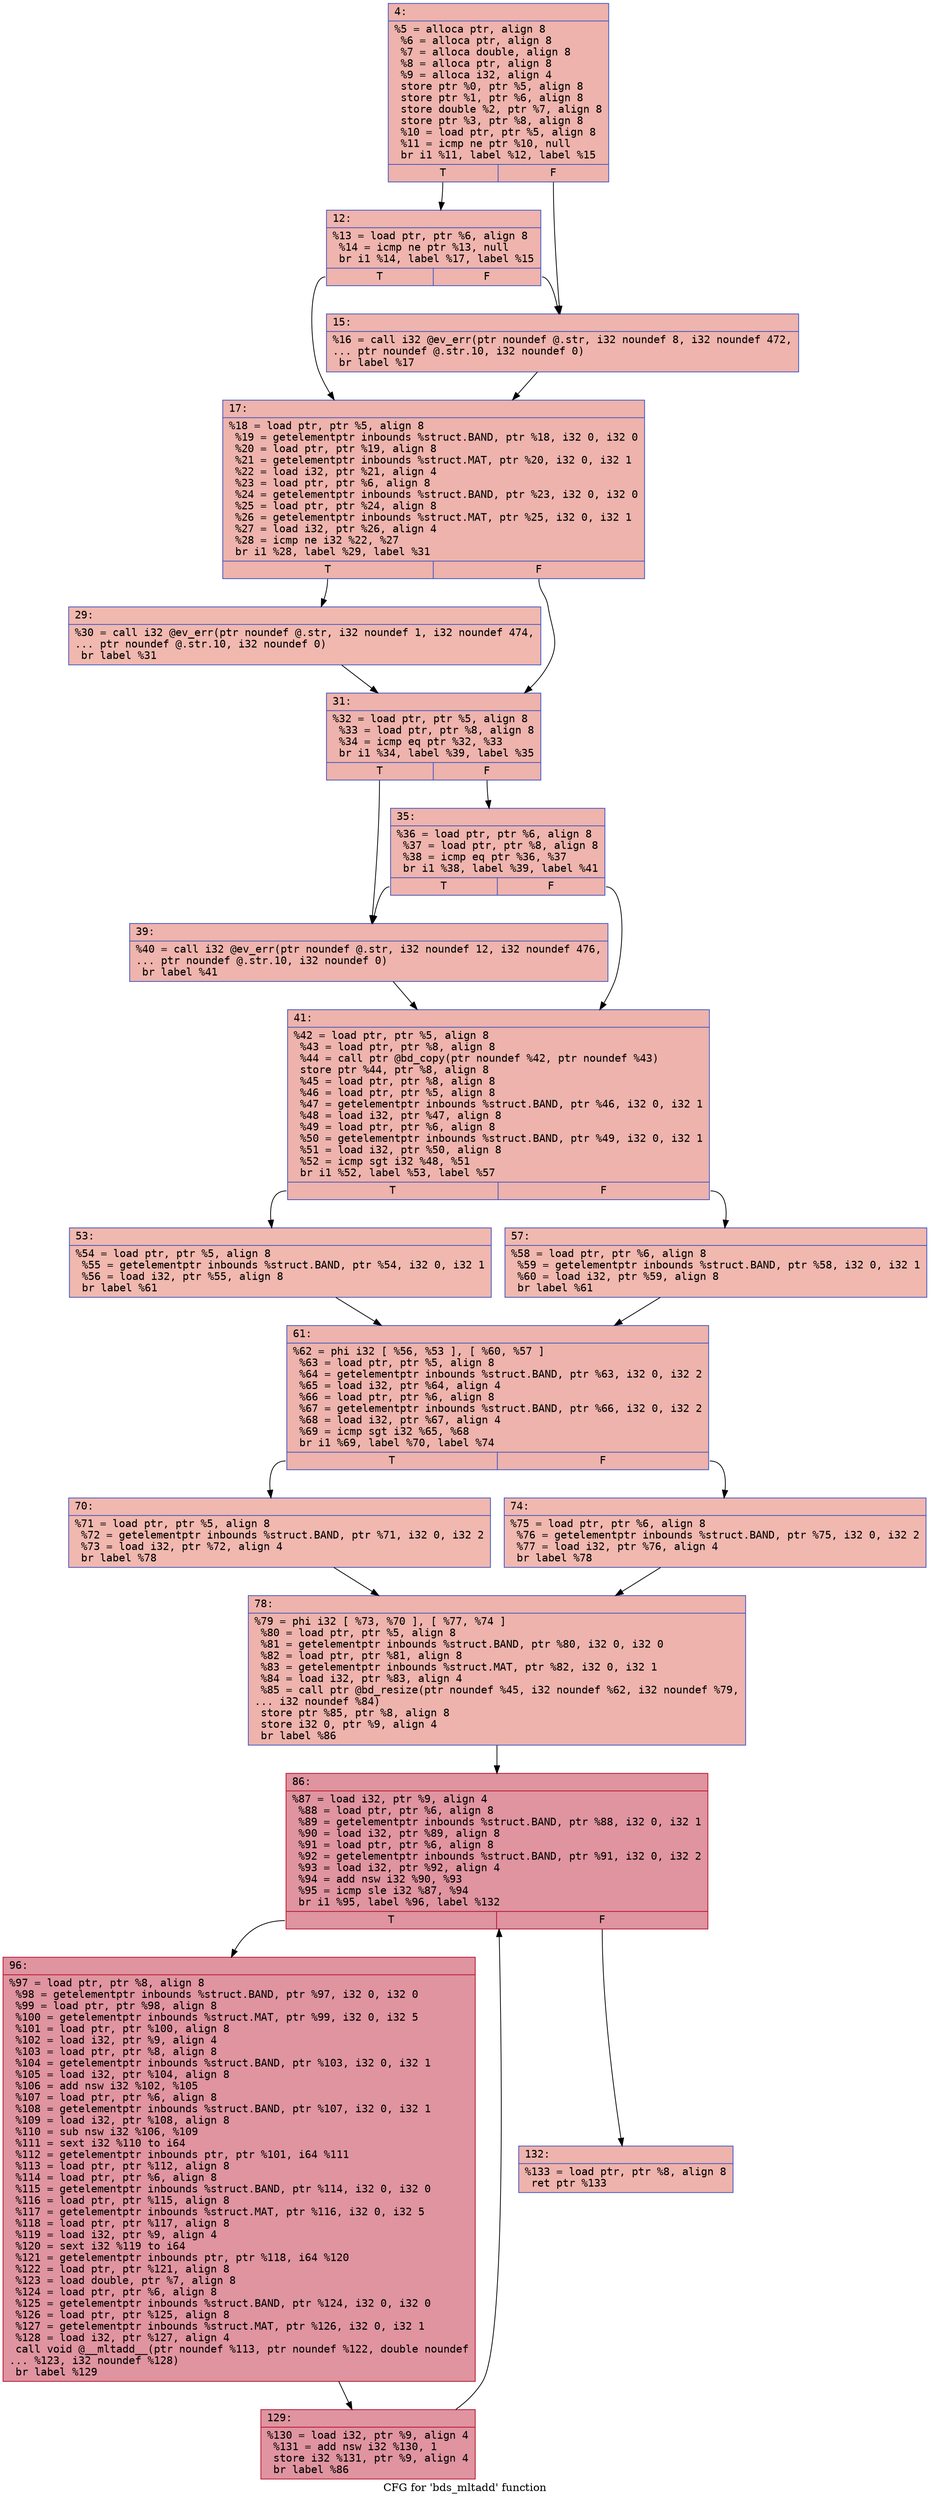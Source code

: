 digraph "CFG for 'bds_mltadd' function" {
	label="CFG for 'bds_mltadd' function";

	Node0x60000314c820 [shape=record,color="#3d50c3ff", style=filled, fillcolor="#d6524470" fontname="Courier",label="{4:\l|  %5 = alloca ptr, align 8\l  %6 = alloca ptr, align 8\l  %7 = alloca double, align 8\l  %8 = alloca ptr, align 8\l  %9 = alloca i32, align 4\l  store ptr %0, ptr %5, align 8\l  store ptr %1, ptr %6, align 8\l  store double %2, ptr %7, align 8\l  store ptr %3, ptr %8, align 8\l  %10 = load ptr, ptr %5, align 8\l  %11 = icmp ne ptr %10, null\l  br i1 %11, label %12, label %15\l|{<s0>T|<s1>F}}"];
	Node0x60000314c820:s0 -> Node0x60000314c870[tooltip="4 -> 12\nProbability 62.50%" ];
	Node0x60000314c820:s1 -> Node0x60000314c8c0[tooltip="4 -> 15\nProbability 37.50%" ];
	Node0x60000314c870 [shape=record,color="#3d50c3ff", style=filled, fillcolor="#d8564670" fontname="Courier",label="{12:\l|  %13 = load ptr, ptr %6, align 8\l  %14 = icmp ne ptr %13, null\l  br i1 %14, label %17, label %15\l|{<s0>T|<s1>F}}"];
	Node0x60000314c870:s0 -> Node0x60000314c910[tooltip="12 -> 17\nProbability 62.50%" ];
	Node0x60000314c870:s1 -> Node0x60000314c8c0[tooltip="12 -> 15\nProbability 37.50%" ];
	Node0x60000314c8c0 [shape=record,color="#3d50c3ff", style=filled, fillcolor="#d8564670" fontname="Courier",label="{15:\l|  %16 = call i32 @ev_err(ptr noundef @.str, i32 noundef 8, i32 noundef 472,\l... ptr noundef @.str.10, i32 noundef 0)\l  br label %17\l}"];
	Node0x60000314c8c0 -> Node0x60000314c910[tooltip="15 -> 17\nProbability 100.00%" ];
	Node0x60000314c910 [shape=record,color="#3d50c3ff", style=filled, fillcolor="#d6524470" fontname="Courier",label="{17:\l|  %18 = load ptr, ptr %5, align 8\l  %19 = getelementptr inbounds %struct.BAND, ptr %18, i32 0, i32 0\l  %20 = load ptr, ptr %19, align 8\l  %21 = getelementptr inbounds %struct.MAT, ptr %20, i32 0, i32 1\l  %22 = load i32, ptr %21, align 4\l  %23 = load ptr, ptr %6, align 8\l  %24 = getelementptr inbounds %struct.BAND, ptr %23, i32 0, i32 0\l  %25 = load ptr, ptr %24, align 8\l  %26 = getelementptr inbounds %struct.MAT, ptr %25, i32 0, i32 1\l  %27 = load i32, ptr %26, align 4\l  %28 = icmp ne i32 %22, %27\l  br i1 %28, label %29, label %31\l|{<s0>T|<s1>F}}"];
	Node0x60000314c910:s0 -> Node0x60000314c960[tooltip="17 -> 29\nProbability 50.00%" ];
	Node0x60000314c910:s1 -> Node0x60000314c9b0[tooltip="17 -> 31\nProbability 50.00%" ];
	Node0x60000314c960 [shape=record,color="#3d50c3ff", style=filled, fillcolor="#dc5d4a70" fontname="Courier",label="{29:\l|  %30 = call i32 @ev_err(ptr noundef @.str, i32 noundef 1, i32 noundef 474,\l... ptr noundef @.str.10, i32 noundef 0)\l  br label %31\l}"];
	Node0x60000314c960 -> Node0x60000314c9b0[tooltip="29 -> 31\nProbability 100.00%" ];
	Node0x60000314c9b0 [shape=record,color="#3d50c3ff", style=filled, fillcolor="#d6524470" fontname="Courier",label="{31:\l|  %32 = load ptr, ptr %5, align 8\l  %33 = load ptr, ptr %8, align 8\l  %34 = icmp eq ptr %32, %33\l  br i1 %34, label %39, label %35\l|{<s0>T|<s1>F}}"];
	Node0x60000314c9b0:s0 -> Node0x60000314ca50[tooltip="31 -> 39\nProbability 37.50%" ];
	Node0x60000314c9b0:s1 -> Node0x60000314ca00[tooltip="31 -> 35\nProbability 62.50%" ];
	Node0x60000314ca00 [shape=record,color="#3d50c3ff", style=filled, fillcolor="#d8564670" fontname="Courier",label="{35:\l|  %36 = load ptr, ptr %6, align 8\l  %37 = load ptr, ptr %8, align 8\l  %38 = icmp eq ptr %36, %37\l  br i1 %38, label %39, label %41\l|{<s0>T|<s1>F}}"];
	Node0x60000314ca00:s0 -> Node0x60000314ca50[tooltip="35 -> 39\nProbability 37.50%" ];
	Node0x60000314ca00:s1 -> Node0x60000314caa0[tooltip="35 -> 41\nProbability 62.50%" ];
	Node0x60000314ca50 [shape=record,color="#3d50c3ff", style=filled, fillcolor="#d8564670" fontname="Courier",label="{39:\l|  %40 = call i32 @ev_err(ptr noundef @.str, i32 noundef 12, i32 noundef 476,\l... ptr noundef @.str.10, i32 noundef 0)\l  br label %41\l}"];
	Node0x60000314ca50 -> Node0x60000314caa0[tooltip="39 -> 41\nProbability 100.00%" ];
	Node0x60000314caa0 [shape=record,color="#3d50c3ff", style=filled, fillcolor="#d6524470" fontname="Courier",label="{41:\l|  %42 = load ptr, ptr %5, align 8\l  %43 = load ptr, ptr %8, align 8\l  %44 = call ptr @bd_copy(ptr noundef %42, ptr noundef %43)\l  store ptr %44, ptr %8, align 8\l  %45 = load ptr, ptr %8, align 8\l  %46 = load ptr, ptr %5, align 8\l  %47 = getelementptr inbounds %struct.BAND, ptr %46, i32 0, i32 1\l  %48 = load i32, ptr %47, align 8\l  %49 = load ptr, ptr %6, align 8\l  %50 = getelementptr inbounds %struct.BAND, ptr %49, i32 0, i32 1\l  %51 = load i32, ptr %50, align 8\l  %52 = icmp sgt i32 %48, %51\l  br i1 %52, label %53, label %57\l|{<s0>T|<s1>F}}"];
	Node0x60000314caa0:s0 -> Node0x60000314caf0[tooltip="41 -> 53\nProbability 50.00%" ];
	Node0x60000314caa0:s1 -> Node0x60000314cb40[tooltip="41 -> 57\nProbability 50.00%" ];
	Node0x60000314caf0 [shape=record,color="#3d50c3ff", style=filled, fillcolor="#dc5d4a70" fontname="Courier",label="{53:\l|  %54 = load ptr, ptr %5, align 8\l  %55 = getelementptr inbounds %struct.BAND, ptr %54, i32 0, i32 1\l  %56 = load i32, ptr %55, align 8\l  br label %61\l}"];
	Node0x60000314caf0 -> Node0x60000314cb90[tooltip="53 -> 61\nProbability 100.00%" ];
	Node0x60000314cb40 [shape=record,color="#3d50c3ff", style=filled, fillcolor="#dc5d4a70" fontname="Courier",label="{57:\l|  %58 = load ptr, ptr %6, align 8\l  %59 = getelementptr inbounds %struct.BAND, ptr %58, i32 0, i32 1\l  %60 = load i32, ptr %59, align 8\l  br label %61\l}"];
	Node0x60000314cb40 -> Node0x60000314cb90[tooltip="57 -> 61\nProbability 100.00%" ];
	Node0x60000314cb90 [shape=record,color="#3d50c3ff", style=filled, fillcolor="#d6524470" fontname="Courier",label="{61:\l|  %62 = phi i32 [ %56, %53 ], [ %60, %57 ]\l  %63 = load ptr, ptr %5, align 8\l  %64 = getelementptr inbounds %struct.BAND, ptr %63, i32 0, i32 2\l  %65 = load i32, ptr %64, align 4\l  %66 = load ptr, ptr %6, align 8\l  %67 = getelementptr inbounds %struct.BAND, ptr %66, i32 0, i32 2\l  %68 = load i32, ptr %67, align 4\l  %69 = icmp sgt i32 %65, %68\l  br i1 %69, label %70, label %74\l|{<s0>T|<s1>F}}"];
	Node0x60000314cb90:s0 -> Node0x60000314cbe0[tooltip="61 -> 70\nProbability 50.00%" ];
	Node0x60000314cb90:s1 -> Node0x60000314cc30[tooltip="61 -> 74\nProbability 50.00%" ];
	Node0x60000314cbe0 [shape=record,color="#3d50c3ff", style=filled, fillcolor="#dc5d4a70" fontname="Courier",label="{70:\l|  %71 = load ptr, ptr %5, align 8\l  %72 = getelementptr inbounds %struct.BAND, ptr %71, i32 0, i32 2\l  %73 = load i32, ptr %72, align 4\l  br label %78\l}"];
	Node0x60000314cbe0 -> Node0x60000314cc80[tooltip="70 -> 78\nProbability 100.00%" ];
	Node0x60000314cc30 [shape=record,color="#3d50c3ff", style=filled, fillcolor="#dc5d4a70" fontname="Courier",label="{74:\l|  %75 = load ptr, ptr %6, align 8\l  %76 = getelementptr inbounds %struct.BAND, ptr %75, i32 0, i32 2\l  %77 = load i32, ptr %76, align 4\l  br label %78\l}"];
	Node0x60000314cc30 -> Node0x60000314cc80[tooltip="74 -> 78\nProbability 100.00%" ];
	Node0x60000314cc80 [shape=record,color="#3d50c3ff", style=filled, fillcolor="#d6524470" fontname="Courier",label="{78:\l|  %79 = phi i32 [ %73, %70 ], [ %77, %74 ]\l  %80 = load ptr, ptr %5, align 8\l  %81 = getelementptr inbounds %struct.BAND, ptr %80, i32 0, i32 0\l  %82 = load ptr, ptr %81, align 8\l  %83 = getelementptr inbounds %struct.MAT, ptr %82, i32 0, i32 1\l  %84 = load i32, ptr %83, align 4\l  %85 = call ptr @bd_resize(ptr noundef %45, i32 noundef %62, i32 noundef %79,\l... i32 noundef %84)\l  store ptr %85, ptr %8, align 8\l  store i32 0, ptr %9, align 4\l  br label %86\l}"];
	Node0x60000314cc80 -> Node0x60000314ccd0[tooltip="78 -> 86\nProbability 100.00%" ];
	Node0x60000314ccd0 [shape=record,color="#b70d28ff", style=filled, fillcolor="#b70d2870" fontname="Courier",label="{86:\l|  %87 = load i32, ptr %9, align 4\l  %88 = load ptr, ptr %6, align 8\l  %89 = getelementptr inbounds %struct.BAND, ptr %88, i32 0, i32 1\l  %90 = load i32, ptr %89, align 8\l  %91 = load ptr, ptr %6, align 8\l  %92 = getelementptr inbounds %struct.BAND, ptr %91, i32 0, i32 2\l  %93 = load i32, ptr %92, align 4\l  %94 = add nsw i32 %90, %93\l  %95 = icmp sle i32 %87, %94\l  br i1 %95, label %96, label %132\l|{<s0>T|<s1>F}}"];
	Node0x60000314ccd0:s0 -> Node0x60000314cd20[tooltip="86 -> 96\nProbability 96.88%" ];
	Node0x60000314ccd0:s1 -> Node0x60000314cdc0[tooltip="86 -> 132\nProbability 3.12%" ];
	Node0x60000314cd20 [shape=record,color="#b70d28ff", style=filled, fillcolor="#b70d2870" fontname="Courier",label="{96:\l|  %97 = load ptr, ptr %8, align 8\l  %98 = getelementptr inbounds %struct.BAND, ptr %97, i32 0, i32 0\l  %99 = load ptr, ptr %98, align 8\l  %100 = getelementptr inbounds %struct.MAT, ptr %99, i32 0, i32 5\l  %101 = load ptr, ptr %100, align 8\l  %102 = load i32, ptr %9, align 4\l  %103 = load ptr, ptr %8, align 8\l  %104 = getelementptr inbounds %struct.BAND, ptr %103, i32 0, i32 1\l  %105 = load i32, ptr %104, align 8\l  %106 = add nsw i32 %102, %105\l  %107 = load ptr, ptr %6, align 8\l  %108 = getelementptr inbounds %struct.BAND, ptr %107, i32 0, i32 1\l  %109 = load i32, ptr %108, align 8\l  %110 = sub nsw i32 %106, %109\l  %111 = sext i32 %110 to i64\l  %112 = getelementptr inbounds ptr, ptr %101, i64 %111\l  %113 = load ptr, ptr %112, align 8\l  %114 = load ptr, ptr %6, align 8\l  %115 = getelementptr inbounds %struct.BAND, ptr %114, i32 0, i32 0\l  %116 = load ptr, ptr %115, align 8\l  %117 = getelementptr inbounds %struct.MAT, ptr %116, i32 0, i32 5\l  %118 = load ptr, ptr %117, align 8\l  %119 = load i32, ptr %9, align 4\l  %120 = sext i32 %119 to i64\l  %121 = getelementptr inbounds ptr, ptr %118, i64 %120\l  %122 = load ptr, ptr %121, align 8\l  %123 = load double, ptr %7, align 8\l  %124 = load ptr, ptr %6, align 8\l  %125 = getelementptr inbounds %struct.BAND, ptr %124, i32 0, i32 0\l  %126 = load ptr, ptr %125, align 8\l  %127 = getelementptr inbounds %struct.MAT, ptr %126, i32 0, i32 1\l  %128 = load i32, ptr %127, align 4\l  call void @__mltadd__(ptr noundef %113, ptr noundef %122, double noundef\l... %123, i32 noundef %128)\l  br label %129\l}"];
	Node0x60000314cd20 -> Node0x60000314cd70[tooltip="96 -> 129\nProbability 100.00%" ];
	Node0x60000314cd70 [shape=record,color="#b70d28ff", style=filled, fillcolor="#b70d2870" fontname="Courier",label="{129:\l|  %130 = load i32, ptr %9, align 4\l  %131 = add nsw i32 %130, 1\l  store i32 %131, ptr %9, align 4\l  br label %86\l}"];
	Node0x60000314cd70 -> Node0x60000314ccd0[tooltip="129 -> 86\nProbability 100.00%" ];
	Node0x60000314cdc0 [shape=record,color="#3d50c3ff", style=filled, fillcolor="#d6524470" fontname="Courier",label="{132:\l|  %133 = load ptr, ptr %8, align 8\l  ret ptr %133\l}"];
}
